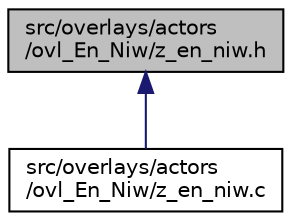 digraph "src/overlays/actors/ovl_En_Niw/z_en_niw.h"
{
 // LATEX_PDF_SIZE
  edge [fontname="Helvetica",fontsize="10",labelfontname="Helvetica",labelfontsize="10"];
  node [fontname="Helvetica",fontsize="10",shape=record];
  Node1 [label="src/overlays/actors\l/ovl_En_Niw/z_en_niw.h",height=0.2,width=0.4,color="black", fillcolor="grey75", style="filled", fontcolor="black",tooltip=" "];
  Node1 -> Node2 [dir="back",color="midnightblue",fontsize="10",style="solid",fontname="Helvetica"];
  Node2 [label="src/overlays/actors\l/ovl_En_Niw/z_en_niw.c",height=0.2,width=0.4,color="black", fillcolor="white", style="filled",URL="$de/d93/z__en__niw_8c.html",tooltip=" "];
}

